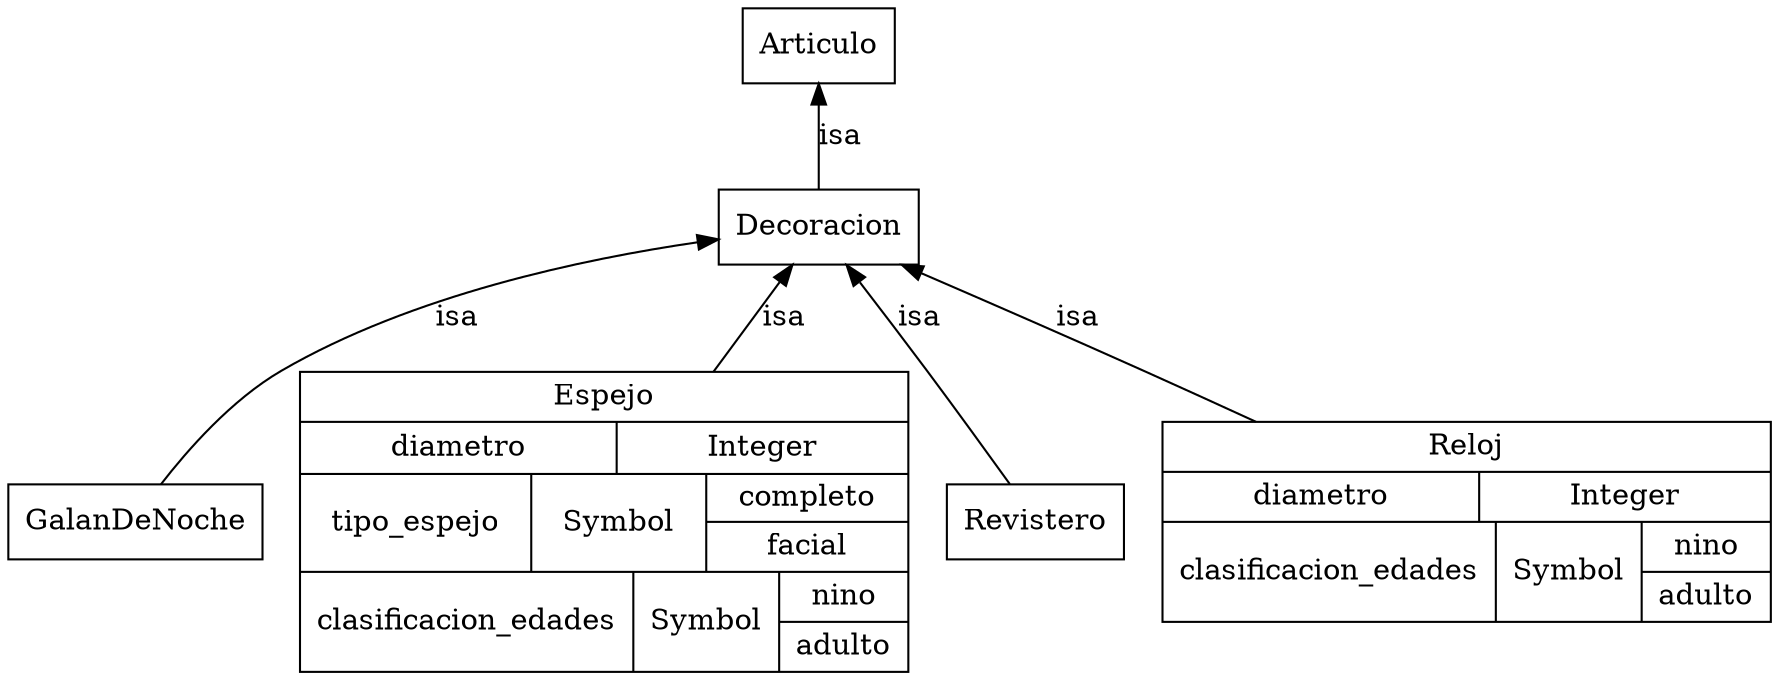 digraph Mikeo {
	node [label="\N"];
	graph [bb="0,0,706,320"];
	GalanDeNoche [label=GalanDeNoche, shape=box, color="0.0,0.0,0.0", fontcolor="0.0,0.0,0.0", pos="51,72", width="1.42", height="0.50"];
	Decoracion [label=Decoracion, shape=box, color="0.0,0.0,0.0", fontcolor="0.0,0.0,0.0", pos="326,214", width="1.11", height="0.50"];
	Espejo [label="{Espejo|{diametro|Integer}|{tipo_espejo|Symbol|{completo|facial}}|{clasificacion_edades|Symbol|{nino|adulto}}}", shape=record, color="0.0,0.0,0.0", fontcolor="0.0,0.0,0.0", pos="240,72", rects="120,120,361,144 120,96,245,120 245,96,361,120 120,48,212,96 212,48,282,96 282,72,361,96 282,48,361,72 120,0,251,48 251,0,310,48 \
310,24,361,48 310,0,361,24", width="3.33", height="2.00"];
	Revistero [label=Revistero, shape=box, color="0.0,0.0,0.0", fontcolor="0.0,0.0,0.0", pos="413,72", width="0.97", height="0.50"];
	Reloj [label="{Reloj|{diametro|Integer}|{clasificacion_edades|Symbol|{nino|adulto}}}", shape=record, color="0.0,0.0,0.0", fontcolor="0.0,0.0,0.0", pos="586,72", rects="466,96,707,120 466,72,591,96 591,72,707,96 466,24,597,72 597,24,656,72 656,48,707,72 656,24,707,48", width="3.33", height="1.33"];
	Articulo [label=Articulo, shape=box, color="0.0,0.0,0.0", fontcolor="0.0,0.0,0.0", pos="326,302", width="0.86", height="0.50"];
	Decoracion -> GalanDeNoche [dir=back, label=isa, color="0.0,0.0,0.0", fontcolor="0.0,0.0,0.0", pos="s,286,208 276,206 231,196 162,178 111,144 91,130 73,106 62,90", lp="192,170"];
	Decoracion -> Espejo [dir=back, label=isa, color="0.0,0.0,0.0", fontcolor="0.0,0.0,0.0", pos="s,315,196 310,187 303,175 294,159 284,144", lp="312,170"];
	Decoracion -> Revistero [dir=back, label=isa, color="0.0,0.0,0.0", fontcolor="0.0,0.0,0.0", pos="s,337,196 342,187 350,174 360,158 369,144 380,126 393,105 402,90", lp="364,170"];
	Decoracion -> Reloj [dir=back, label=isa, color="0.0,0.0,0.0", fontcolor="0.0,0.0,0.0", pos="s,360,196 369,191 394,178 428,160 457,144 471,136 485,128 500,120", lp="428,170"];
	Articulo -> Decoracion [dir=back, label=isa, color="0.0,0.0,0.0", fontcolor="0.0,0.0,0.0", pos="s,326,284 326,274 326,260 326,244 326,232", lp="334,258"];
}
